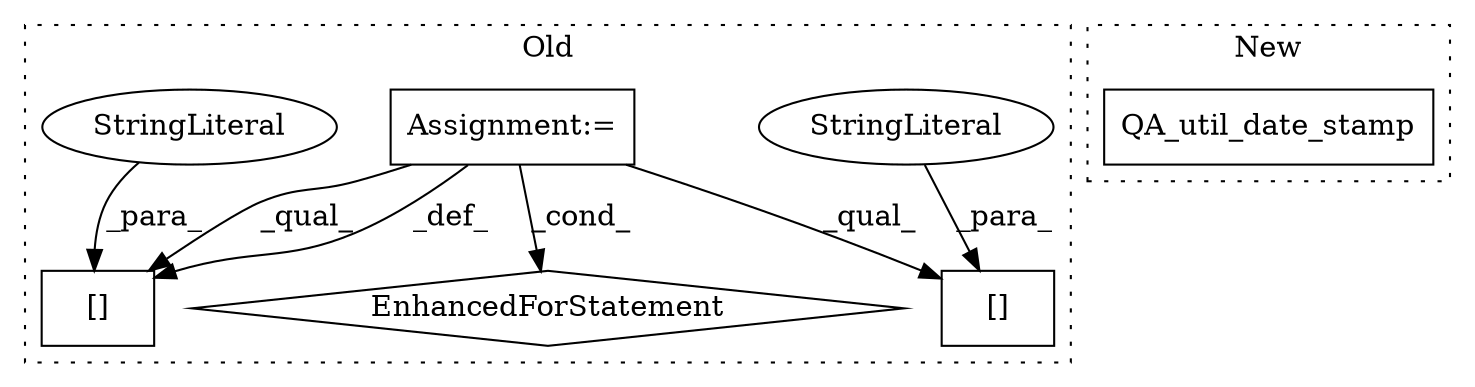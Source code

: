 digraph G {
subgraph cluster0 {
1 [label="[]" a="2" s="13340,13351" l="5,1" shape="box"];
3 [label="StringLiteral" a="45" s="13345" l="6" shape="ellipse"];
4 [label="Assignment:=" a="7" s="12616,12690" l="57,2" shape="box"];
5 [label="EnhancedForStatement" a="70" s="12616,12690" l="57,2" shape="diamond"];
6 [label="[]" a="2" s="13261,13278" l="5,1" shape="box"];
7 [label="StringLiteral" a="45" s="13266" l="12" shape="ellipse"];
label = "Old";
style="dotted";
}
subgraph cluster1 {
2 [label="QA_util_date_stamp" a="32" s="12270,12350" l="19,1" shape="box"];
label = "New";
style="dotted";
}
3 -> 1 [label="_para_"];
4 -> 6 [label="_qual_"];
4 -> 6 [label="_def_"];
4 -> 1 [label="_qual_"];
4 -> 5 [label="_cond_"];
7 -> 6 [label="_para_"];
}